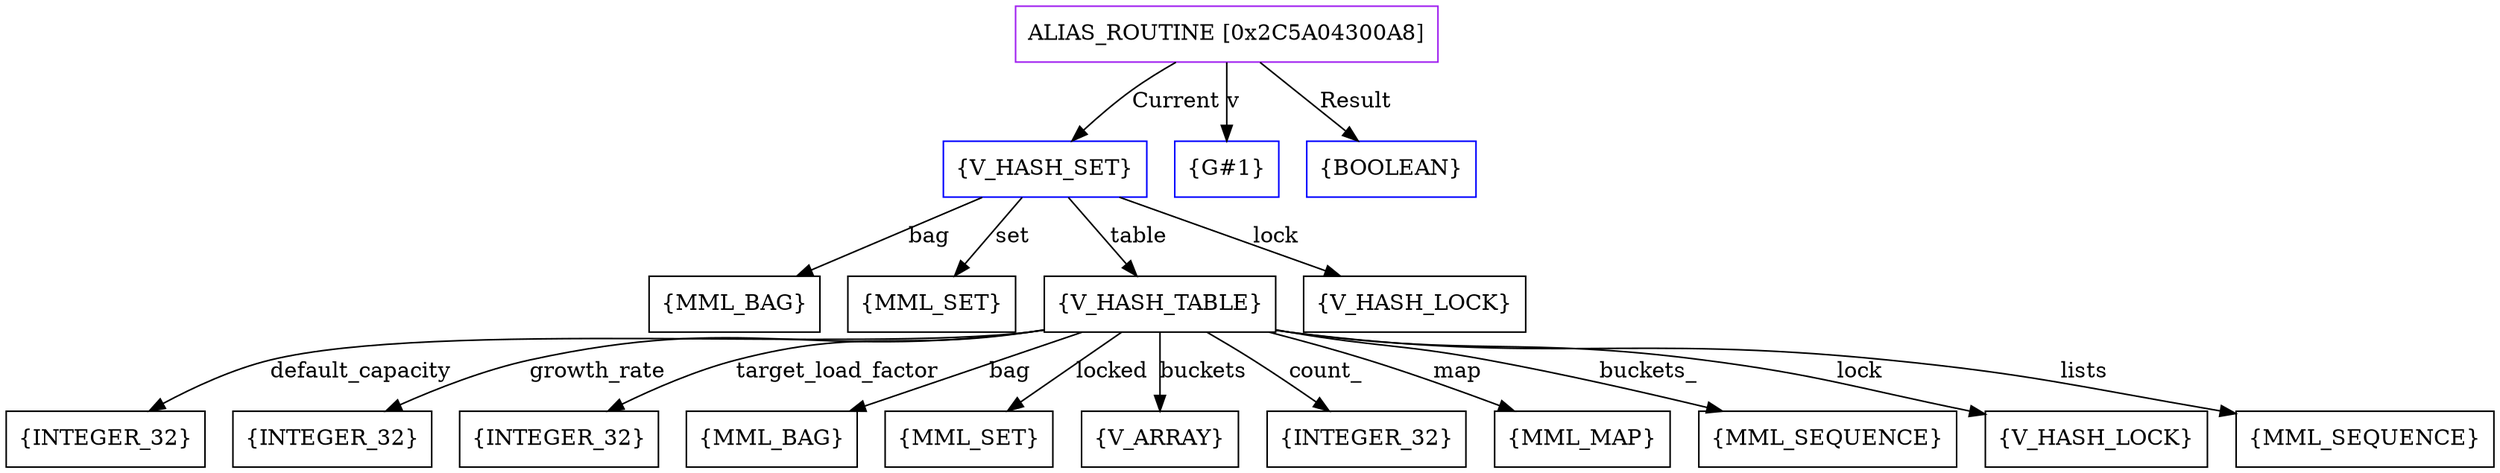 digraph g {
	node [shape=box]
	b1[color=purple label=<ALIAS_ROUTINE [0x2C5A04300A8]>]
	b2[color=blue label=<{V_HASH_SET}>]
	b3[label=<{MML_BAG}>]
	b4[label=<{MML_SET}>]
	b5[label=<{V_HASH_TABLE}>]
	b6[label=<{INTEGER_32}>]
	b7[label=<{INTEGER_32}>]
	b8[label=<{INTEGER_32}>]
	b9[label=<{MML_BAG}>]
	b10[label=<{MML_SET}>]
	b11[label=<{V_ARRAY}>]
	b12[label=<{INTEGER_32}>]
	b13[label=<{MML_MAP}>]
	b14[label=<{MML_SEQUENCE}>]
	b15[label=<{V_HASH_LOCK}>]
	b16[label=<{MML_SEQUENCE}>]
	b17[label=<{V_HASH_LOCK}>]
	b18[color=blue label=<{G#1}>]
	b19[color=blue label=<{BOOLEAN}>]
	b1->b2[label=<Current>]
	b2->b3[label=<bag>]
	b2->b4[label=<set>]
	b2->b5[label=<table>]
	b5->b6[label=<default_capacity>]
	b5->b7[label=<growth_rate>]
	b5->b8[label=<target_load_factor>]
	b5->b9[label=<bag>]
	b5->b10[label=<locked>]
	b5->b11[label=<buckets>]
	b5->b12[label=<count_>]
	b5->b13[label=<map>]
	b5->b14[label=<buckets_>]
	b5->b15[label=<lock>]
	b5->b16[label=<lists>]
	b2->b17[label=<lock>]
	b1->b18[label=<v>]
	b1->b19[label=<Result>]
}
